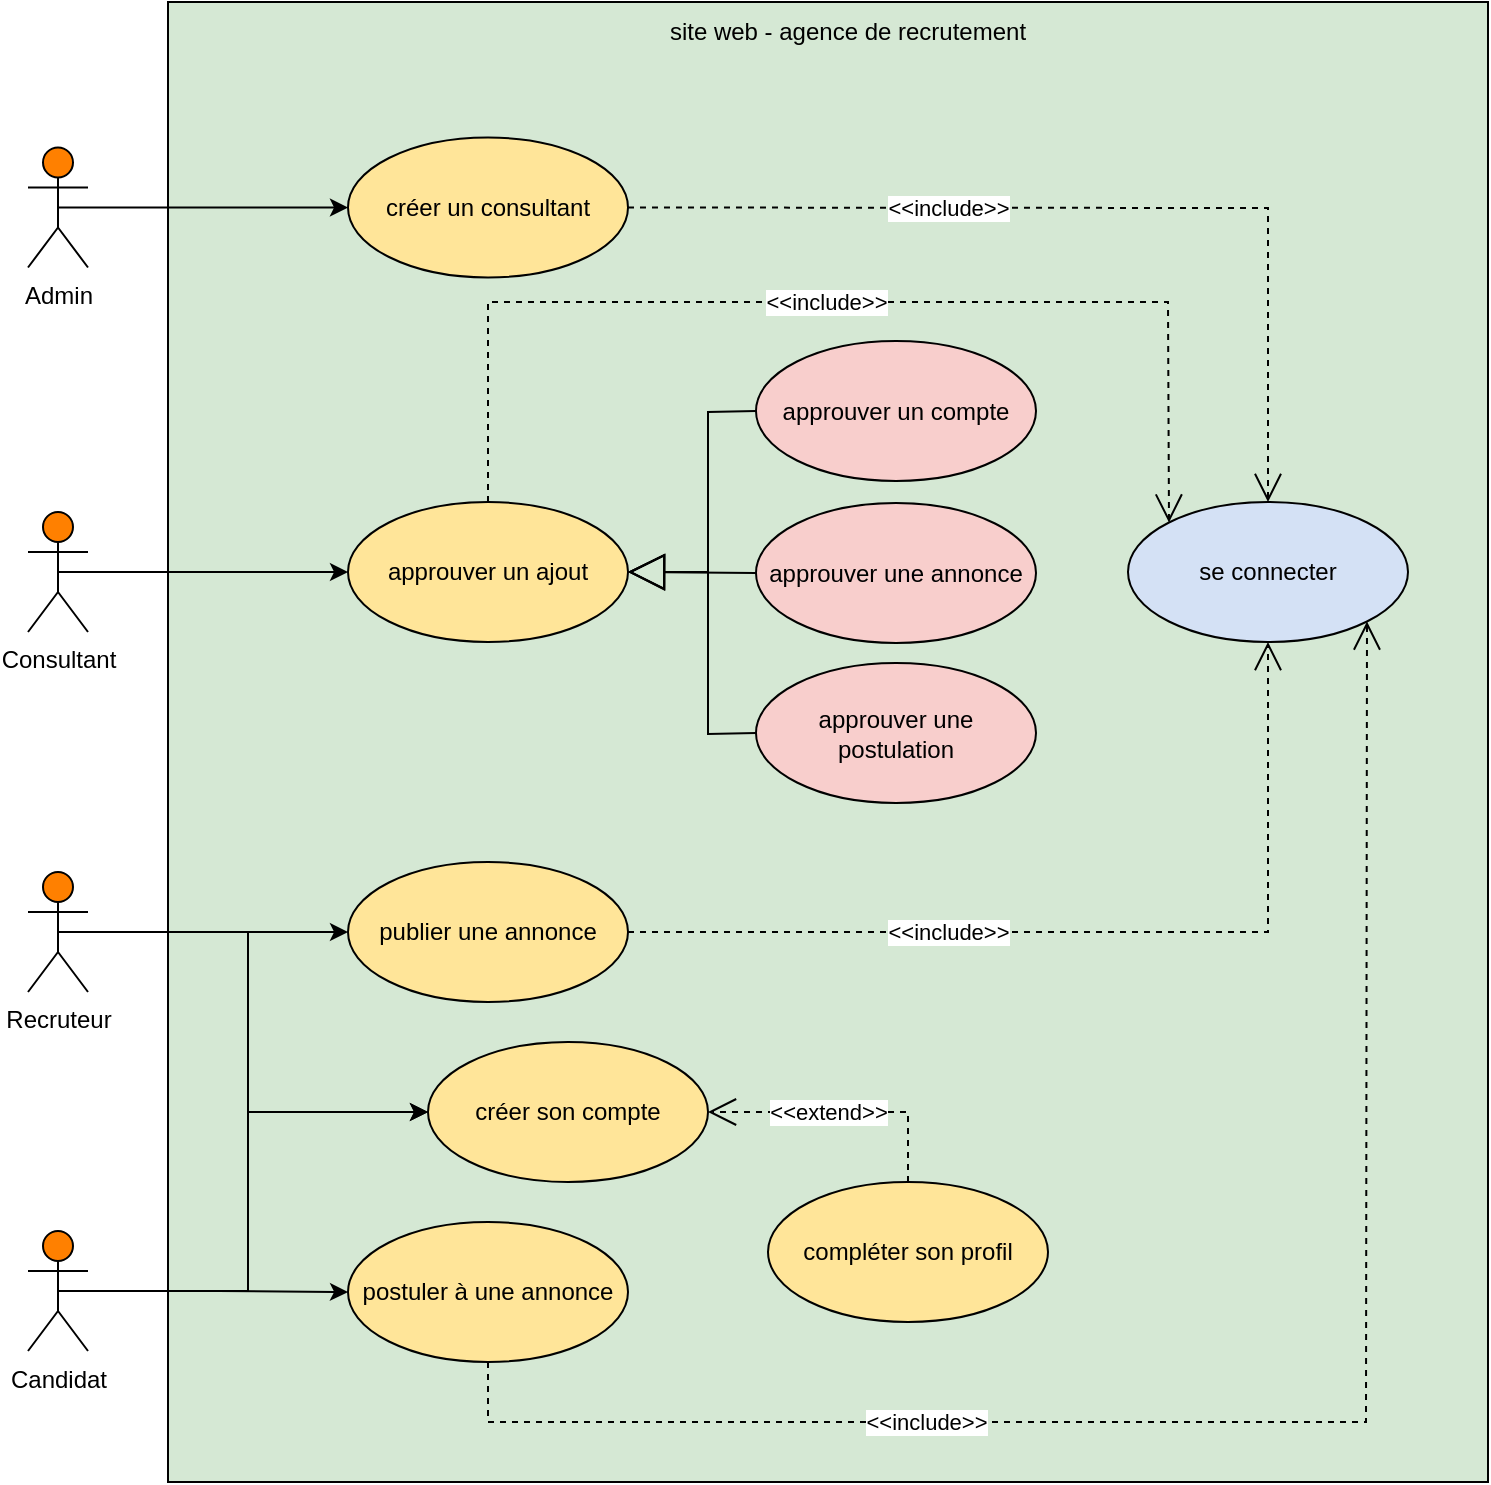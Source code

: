 <mxfile version="20.2.8" type="github" pages="2">
  <diagram id="sQ3zxVfEwMZg97PCIPTp" name="Cas-Utilisation">
    <mxGraphModel dx="1955" dy="896" grid="1" gridSize="10" guides="1" tooltips="1" connect="1" arrows="1" fold="1" page="1" pageScale="1" pageWidth="827" pageHeight="1169" math="0" shadow="0">
      <root>
        <mxCell id="0" />
        <mxCell id="1" parent="0" />
        <mxCell id="zhFLJS9RnQt_s5c7GXpe-2" value="" style="rounded=0;whiteSpace=wrap;html=1;fillColor=#D5E8D4;" vertex="1" parent="1">
          <mxGeometry x="120" y="30" width="660" height="740" as="geometry" />
        </mxCell>
        <mxCell id="kQCOsghfY0IKJ7nDUTn_-20" style="edgeStyle=orthogonalEdgeStyle;rounded=0;orthogonalLoop=1;jettySize=auto;html=1;exitX=0.5;exitY=0.5;exitDx=0;exitDy=0;exitPerimeter=0;" edge="1" parent="1" source="kQCOsghfY0IKJ7nDUTn_-1" target="kQCOsghfY0IKJ7nDUTn_-14">
          <mxGeometry relative="1" as="geometry" />
        </mxCell>
        <mxCell id="kQCOsghfY0IKJ7nDUTn_-1" value="Admin" style="shape=umlActor;verticalLabelPosition=bottom;verticalAlign=top;html=1;outlineConnect=0;fillColor=#FF8000;" vertex="1" parent="1">
          <mxGeometry x="50" y="102.75" width="30" height="60" as="geometry" />
        </mxCell>
        <mxCell id="kQCOsghfY0IKJ7nDUTn_-30" style="edgeStyle=orthogonalEdgeStyle;rounded=0;orthogonalLoop=1;jettySize=auto;html=1;exitX=0.5;exitY=0.5;exitDx=0;exitDy=0;exitPerimeter=0;entryX=0;entryY=0.5;entryDx=0;entryDy=0;" edge="1" parent="1" source="kQCOsghfY0IKJ7nDUTn_-2" target="kQCOsghfY0IKJ7nDUTn_-16">
          <mxGeometry relative="1" as="geometry" />
        </mxCell>
        <mxCell id="kQCOsghfY0IKJ7nDUTn_-53" style="edgeStyle=orthogonalEdgeStyle;rounded=0;orthogonalLoop=1;jettySize=auto;html=1;exitX=0.5;exitY=0.5;exitDx=0;exitDy=0;exitPerimeter=0;entryX=0;entryY=0.5;entryDx=0;entryDy=0;" edge="1" parent="1" source="kQCOsghfY0IKJ7nDUTn_-2" target="kQCOsghfY0IKJ7nDUTn_-12">
          <mxGeometry relative="1" as="geometry">
            <Array as="points">
              <mxPoint x="160" y="495" />
              <mxPoint x="160" y="585" />
            </Array>
          </mxGeometry>
        </mxCell>
        <mxCell id="kQCOsghfY0IKJ7nDUTn_-2" value="Recruteur" style="shape=umlActor;verticalLabelPosition=bottom;verticalAlign=top;html=1;outlineConnect=0;fillColor=#FF8000;" vertex="1" parent="1">
          <mxGeometry x="50" y="465" width="30" height="60" as="geometry" />
        </mxCell>
        <mxCell id="_Jmq8FBIWMDt2P4N_VSW-2" style="edgeStyle=orthogonalEdgeStyle;rounded=0;orthogonalLoop=1;jettySize=auto;html=1;exitX=0.5;exitY=0.5;exitDx=0;exitDy=0;exitPerimeter=0;entryX=0;entryY=0.5;entryDx=0;entryDy=0;" edge="1" parent="1" source="kQCOsghfY0IKJ7nDUTn_-3" target="_Jmq8FBIWMDt2P4N_VSW-1">
          <mxGeometry relative="1" as="geometry" />
        </mxCell>
        <mxCell id="kQCOsghfY0IKJ7nDUTn_-3" value="Consultant" style="shape=umlActor;verticalLabelPosition=bottom;verticalAlign=top;html=1;outlineConnect=0;fillColor=#FF8000;" vertex="1" parent="1">
          <mxGeometry x="50" y="285" width="30" height="60" as="geometry" />
        </mxCell>
        <mxCell id="kQCOsghfY0IKJ7nDUTn_-31" style="edgeStyle=orthogonalEdgeStyle;rounded=0;orthogonalLoop=1;jettySize=auto;html=1;exitX=0.5;exitY=0.5;exitDx=0;exitDy=0;exitPerimeter=0;entryX=0;entryY=0.5;entryDx=0;entryDy=0;" edge="1" parent="1" source="kQCOsghfY0IKJ7nDUTn_-6" target="kQCOsghfY0IKJ7nDUTn_-17">
          <mxGeometry relative="1" as="geometry" />
        </mxCell>
        <mxCell id="kQCOsghfY0IKJ7nDUTn_-54" style="edgeStyle=orthogonalEdgeStyle;rounded=0;orthogonalLoop=1;jettySize=auto;html=1;exitX=0.5;exitY=0.5;exitDx=0;exitDy=0;exitPerimeter=0;entryX=0;entryY=0.5;entryDx=0;entryDy=0;" edge="1" parent="1" source="kQCOsghfY0IKJ7nDUTn_-6" target="kQCOsghfY0IKJ7nDUTn_-12">
          <mxGeometry relative="1" as="geometry">
            <Array as="points">
              <mxPoint x="160" y="674" />
              <mxPoint x="160" y="585" />
            </Array>
          </mxGeometry>
        </mxCell>
        <mxCell id="kQCOsghfY0IKJ7nDUTn_-6" value="Candidat" style="shape=umlActor;verticalLabelPosition=bottom;verticalAlign=top;html=1;outlineConnect=0;fillColor=#FF8000;" vertex="1" parent="1">
          <mxGeometry x="50" y="644.5" width="30" height="60" as="geometry" />
        </mxCell>
        <mxCell id="kQCOsghfY0IKJ7nDUTn_-8" value="site web - agence de recrutement" style="text;html=1;strokeColor=none;fillColor=none;align=center;verticalAlign=middle;whiteSpace=wrap;rounded=0;" vertex="1" parent="1">
          <mxGeometry x="340" y="30" width="240" height="30" as="geometry" />
        </mxCell>
        <mxCell id="kQCOsghfY0IKJ7nDUTn_-12" value="créer son compte" style="ellipse;whiteSpace=wrap;html=1;fillColor=#FFE599;" vertex="1" parent="1">
          <mxGeometry x="250" y="550" width="140" height="70" as="geometry" />
        </mxCell>
        <mxCell id="kQCOsghfY0IKJ7nDUTn_-13" value="se connecter" style="ellipse;whiteSpace=wrap;html=1;fillColor=#D4E1F5;" vertex="1" parent="1">
          <mxGeometry x="600" y="280" width="140" height="70" as="geometry" />
        </mxCell>
        <mxCell id="kQCOsghfY0IKJ7nDUTn_-14" value="créer un consultant" style="ellipse;whiteSpace=wrap;html=1;fillColor=#FFE599;" vertex="1" parent="1">
          <mxGeometry x="210" y="97.75" width="140" height="70" as="geometry" />
        </mxCell>
        <mxCell id="kQCOsghfY0IKJ7nDUTn_-15" value="compléter son profil" style="ellipse;whiteSpace=wrap;html=1;fillColor=#FFE599;" vertex="1" parent="1">
          <mxGeometry x="420" y="620" width="140" height="70" as="geometry" />
        </mxCell>
        <mxCell id="kQCOsghfY0IKJ7nDUTn_-16" value="publier une annonce" style="ellipse;whiteSpace=wrap;html=1;fillColor=#FFE599;" vertex="1" parent="1">
          <mxGeometry x="210" y="460" width="140" height="70" as="geometry" />
        </mxCell>
        <mxCell id="kQCOsghfY0IKJ7nDUTn_-17" value="postuler à une annonce" style="ellipse;whiteSpace=wrap;html=1;fillColor=#FFE599;" vertex="1" parent="1">
          <mxGeometry x="210" y="640" width="140" height="70" as="geometry" />
        </mxCell>
        <mxCell id="kQCOsghfY0IKJ7nDUTn_-36" value="&amp;lt;&amp;lt;include&amp;gt;&amp;gt;" style="endArrow=open;endSize=12;dashed=1;html=1;rounded=0;exitX=1;exitY=0.5;exitDx=0;exitDy=0;entryX=0.5;entryY=0;entryDx=0;entryDy=0;" edge="1" parent="1" source="kQCOsghfY0IKJ7nDUTn_-14" target="kQCOsghfY0IKJ7nDUTn_-13">
          <mxGeometry x="-0.315" width="160" relative="1" as="geometry">
            <mxPoint x="480" y="360" as="sourcePoint" />
            <mxPoint x="640" y="360" as="targetPoint" />
            <Array as="points">
              <mxPoint x="670" y="133" />
            </Array>
            <mxPoint as="offset" />
          </mxGeometry>
        </mxCell>
        <mxCell id="kQCOsghfY0IKJ7nDUTn_-38" value="&amp;lt;&amp;lt;extend&amp;gt;&amp;gt;" style="endArrow=open;endSize=12;dashed=1;html=1;rounded=0;exitX=0.5;exitY=0;exitDx=0;exitDy=0;entryX=1;entryY=0.5;entryDx=0;entryDy=0;" edge="1" parent="1">
          <mxGeometry x="0.111" width="160" relative="1" as="geometry">
            <mxPoint x="490" y="620" as="sourcePoint" />
            <mxPoint x="390" y="585" as="targetPoint" />
            <Array as="points">
              <mxPoint x="490" y="585" />
            </Array>
            <mxPoint as="offset" />
          </mxGeometry>
        </mxCell>
        <mxCell id="kQCOsghfY0IKJ7nDUTn_-40" value="approuver un compte" style="ellipse;whiteSpace=wrap;html=1;fillColor=#F8CECC;" vertex="1" parent="1">
          <mxGeometry x="414" y="199.5" width="140" height="70" as="geometry" />
        </mxCell>
        <mxCell id="kQCOsghfY0IKJ7nDUTn_-41" value="approuver une annonce" style="ellipse;whiteSpace=wrap;html=1;fillColor=#F8CECC;" vertex="1" parent="1">
          <mxGeometry x="414" y="280.5" width="140" height="70" as="geometry" />
        </mxCell>
        <mxCell id="kQCOsghfY0IKJ7nDUTn_-42" value="approuver une postulation" style="ellipse;whiteSpace=wrap;html=1;fillColor=#F8CECC;" vertex="1" parent="1">
          <mxGeometry x="414" y="360.5" width="140" height="70" as="geometry" />
        </mxCell>
        <mxCell id="kQCOsghfY0IKJ7nDUTn_-56" value="&amp;lt;&amp;lt;include&amp;gt;&amp;gt;" style="endArrow=open;endSize=12;dashed=1;html=1;rounded=0;exitX=1;exitY=0.5;exitDx=0;exitDy=0;entryX=0.5;entryY=1;entryDx=0;entryDy=0;" edge="1" parent="1" source="kQCOsghfY0IKJ7nDUTn_-16" target="kQCOsghfY0IKJ7nDUTn_-13">
          <mxGeometry x="-0.312" width="160" relative="1" as="geometry">
            <mxPoint x="360" y="405" as="sourcePoint" />
            <mxPoint x="640" y="370" as="targetPoint" />
            <Array as="points">
              <mxPoint x="670" y="495" />
            </Array>
            <mxPoint as="offset" />
          </mxGeometry>
        </mxCell>
        <mxCell id="kQCOsghfY0IKJ7nDUTn_-57" value="&amp;lt;&amp;lt;include&amp;gt;&amp;gt;" style="endArrow=open;endSize=12;dashed=1;html=1;rounded=0;entryX=1;entryY=1;entryDx=0;entryDy=0;exitX=0.5;exitY=1;exitDx=0;exitDy=0;" edge="1" parent="1" source="kQCOsghfY0IKJ7nDUTn_-17" target="kQCOsghfY0IKJ7nDUTn_-13">
          <mxGeometry x="-0.425" width="160" relative="1" as="geometry">
            <mxPoint x="360" y="505" as="sourcePoint" />
            <mxPoint x="630.503" y="349.749" as="targetPoint" />
            <Array as="points">
              <mxPoint x="280" y="740" />
              <mxPoint x="719" y="740" />
            </Array>
            <mxPoint x="-1" as="offset" />
          </mxGeometry>
        </mxCell>
        <mxCell id="_Jmq8FBIWMDt2P4N_VSW-1" value="approuver un ajout" style="ellipse;whiteSpace=wrap;html=1;fillColor=#FFE599;" vertex="1" parent="1">
          <mxGeometry x="210" y="280" width="140" height="70" as="geometry" />
        </mxCell>
        <mxCell id="_Jmq8FBIWMDt2P4N_VSW-3" value="&amp;lt;&amp;lt;include&amp;gt;&amp;gt;" style="endArrow=open;endSize=12;dashed=1;html=1;rounded=0;exitX=0.5;exitY=0;exitDx=0;exitDy=0;entryX=0;entryY=0;entryDx=0;entryDy=0;" edge="1" parent="1" source="_Jmq8FBIWMDt2P4N_VSW-1" target="kQCOsghfY0IKJ7nDUTn_-13">
          <mxGeometry x="-0.019" width="160" relative="1" as="geometry">
            <mxPoint x="360" y="505" as="sourcePoint" />
            <mxPoint x="680" y="360" as="targetPoint" />
            <Array as="points">
              <mxPoint x="280" y="180" />
              <mxPoint x="620" y="180" />
            </Array>
            <mxPoint x="-1" as="offset" />
          </mxGeometry>
        </mxCell>
        <mxCell id="_Jmq8FBIWMDt2P4N_VSW-4" value="" style="endArrow=block;endSize=16;endFill=0;html=1;rounded=0;exitX=0;exitY=0.5;exitDx=0;exitDy=0;entryX=1;entryY=0.5;entryDx=0;entryDy=0;" edge="1" parent="1" source="kQCOsghfY0IKJ7nDUTn_-41" target="_Jmq8FBIWMDt2P4N_VSW-1">
          <mxGeometry x="0.061" y="5" width="160" relative="1" as="geometry">
            <mxPoint x="480" y="400" as="sourcePoint" />
            <mxPoint x="640" y="400" as="targetPoint" />
            <mxPoint as="offset" />
          </mxGeometry>
        </mxCell>
        <mxCell id="_Jmq8FBIWMDt2P4N_VSW-5" value="" style="endArrow=block;endSize=16;endFill=0;html=1;rounded=0;exitX=0;exitY=0.5;exitDx=0;exitDy=0;entryX=1;entryY=0.5;entryDx=0;entryDy=0;" edge="1" parent="1" source="kQCOsghfY0IKJ7nDUTn_-40" target="_Jmq8FBIWMDt2P4N_VSW-1">
          <mxGeometry x="0.061" y="5" width="160" relative="1" as="geometry">
            <mxPoint x="424" y="325.5" as="sourcePoint" />
            <mxPoint x="360" y="325" as="targetPoint" />
            <mxPoint as="offset" />
            <Array as="points">
              <mxPoint x="390" y="235" />
              <mxPoint x="390" y="315" />
            </Array>
          </mxGeometry>
        </mxCell>
        <mxCell id="_Jmq8FBIWMDt2P4N_VSW-6" value="" style="endArrow=block;endSize=16;endFill=0;html=1;rounded=0;exitX=0;exitY=0.5;exitDx=0;exitDy=0;entryX=1;entryY=0.5;entryDx=0;entryDy=0;" edge="1" parent="1" source="kQCOsghfY0IKJ7nDUTn_-42" target="_Jmq8FBIWMDt2P4N_VSW-1">
          <mxGeometry x="0.061" y="5" width="160" relative="1" as="geometry">
            <mxPoint x="424" y="325.5" as="sourcePoint" />
            <mxPoint x="360" y="325" as="targetPoint" />
            <mxPoint as="offset" />
            <Array as="points">
              <mxPoint x="390" y="396" />
              <mxPoint x="390" y="315" />
            </Array>
          </mxGeometry>
        </mxCell>
      </root>
    </mxGraphModel>
  </diagram>
  <diagram id="Xk_4G6JXizZsg-kMI-ME" name="Activité">
    <mxGraphModel dx="1662" dy="762" grid="1" gridSize="10" guides="1" tooltips="1" connect="1" arrows="1" fold="1" page="1" pageScale="1" pageWidth="827" pageHeight="1169" math="0" shadow="0">
      <root>
        <mxCell id="0" />
        <mxCell id="1" parent="0" />
      </root>
    </mxGraphModel>
  </diagram>
</mxfile>
